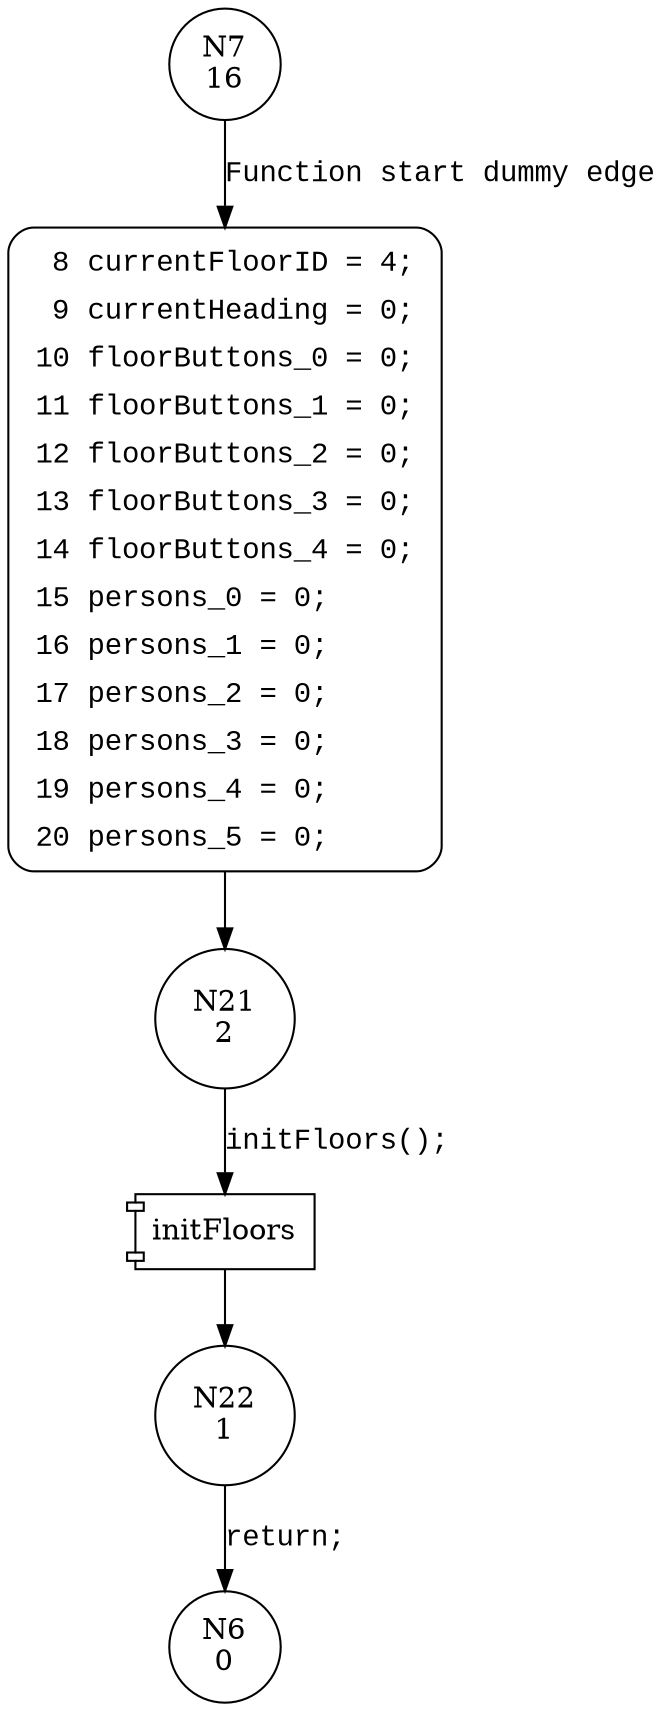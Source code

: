 digraph initTopDown {
7 [shape="circle" label="N7\n16"]
8 [shape="circle" label="N8\n15"]
21 [shape="circle" label="N21\n2"]
22 [shape="circle" label="N22\n1"]
6 [shape="circle" label="N6\n0"]
8 [style="filled,bold" penwidth="1" fillcolor="white" fontname="Courier New" shape="Mrecord" label=<<table border="0" cellborder="0" cellpadding="3" bgcolor="white"><tr><td align="right">8</td><td align="left">currentFloorID = 4;</td></tr><tr><td align="right">9</td><td align="left">currentHeading = 0;</td></tr><tr><td align="right">10</td><td align="left">floorButtons_0 = 0;</td></tr><tr><td align="right">11</td><td align="left">floorButtons_1 = 0;</td></tr><tr><td align="right">12</td><td align="left">floorButtons_2 = 0;</td></tr><tr><td align="right">13</td><td align="left">floorButtons_3 = 0;</td></tr><tr><td align="right">14</td><td align="left">floorButtons_4 = 0;</td></tr><tr><td align="right">15</td><td align="left">persons_0 = 0;</td></tr><tr><td align="right">16</td><td align="left">persons_1 = 0;</td></tr><tr><td align="right">17</td><td align="left">persons_2 = 0;</td></tr><tr><td align="right">18</td><td align="left">persons_3 = 0;</td></tr><tr><td align="right">19</td><td align="left">persons_4 = 0;</td></tr><tr><td align="right">20</td><td align="left">persons_5 = 0;</td></tr></table>>]
8 -> 21[label=""]
7 -> 8 [label="Function start dummy edge" fontname="Courier New"]
100100 [shape="component" label="initFloors"]
21 -> 100100 [label="initFloors();" fontname="Courier New"]
100100 -> 22 [label="" fontname="Courier New"]
22 -> 6 [label="return;" fontname="Courier New"]
}